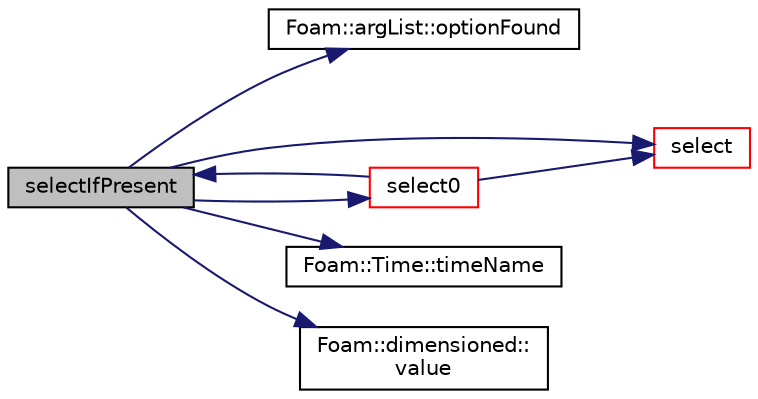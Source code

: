 digraph "selectIfPresent"
{
  bgcolor="transparent";
  edge [fontname="Helvetica",fontsize="10",labelfontname="Helvetica",labelfontsize="10"];
  node [fontname="Helvetica",fontsize="10",shape=record];
  rankdir="LR";
  Node1 [label="selectIfPresent",height=0.2,width=0.4,color="black", fillcolor="grey75", style="filled", fontcolor="black"];
  Node1 -> Node2 [color="midnightblue",fontsize="10",style="solid",fontname="Helvetica"];
  Node2 [label="Foam::argList::optionFound",height=0.2,width=0.4,color="black",URL="$a00066.html#a1448e8925bc2243c51fa37aa47b66453",tooltip="Return true if the named option is found. "];
  Node1 -> Node3 [color="midnightblue",fontsize="10",style="solid",fontname="Helvetica"];
  Node3 [label="select",height=0.2,width=0.4,color="red",URL="$a02705.html#af2e57b0f470a9e582c1c8b1b918eca5a",tooltip="Select a list of Time values that are within the ranges. "];
  Node1 -> Node4 [color="midnightblue",fontsize="10",style="solid",fontname="Helvetica"];
  Node4 [label="select0",height=0.2,width=0.4,color="red",URL="$a02705.html#a8438f603c31fb433e6a1bc4f9137af62",tooltip="Return the set of times selected based on the argList options. "];
  Node4 -> Node3 [color="midnightblue",fontsize="10",style="solid",fontname="Helvetica"];
  Node4 -> Node1 [color="midnightblue",fontsize="10",style="solid",fontname="Helvetica"];
  Node1 -> Node5 [color="midnightblue",fontsize="10",style="solid",fontname="Helvetica"];
  Node5 [label="Foam::Time::timeName",height=0.2,width=0.4,color="black",URL="$a02697.html#a5ae6a110de1b22323e19a46943c7f0c1",tooltip="Return time name of given scalar time. "];
  Node1 -> Node6 [color="midnightblue",fontsize="10",style="solid",fontname="Helvetica"];
  Node6 [label="Foam::dimensioned::\lvalue",height=0.2,width=0.4,color="black",URL="$a00538.html#a080d3824651cfcf52f72acceec615aaa",tooltip="Return const reference to value. "];
}
